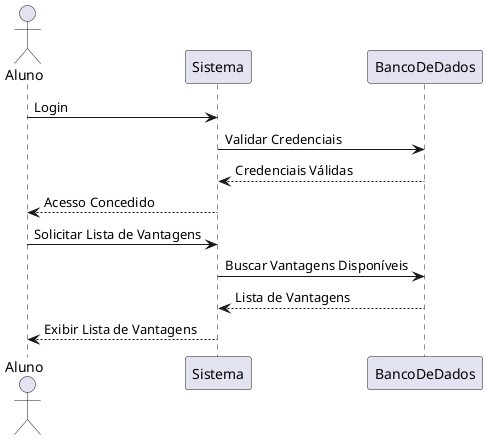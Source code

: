 @startuml
actor Aluno as A
participant Sistema as S
participant BancoDeDados as BD

A -> S : Login
S -> BD : Validar Credenciais
BD --> S : Credenciais Válidas
S --> A : Acesso Concedido

A -> S : Solicitar Lista de Vantagens
S -> BD : Buscar Vantagens Disponíveis
BD --> S : Lista de Vantagens
S --> A : Exibir Lista de Vantagens

@enduml
